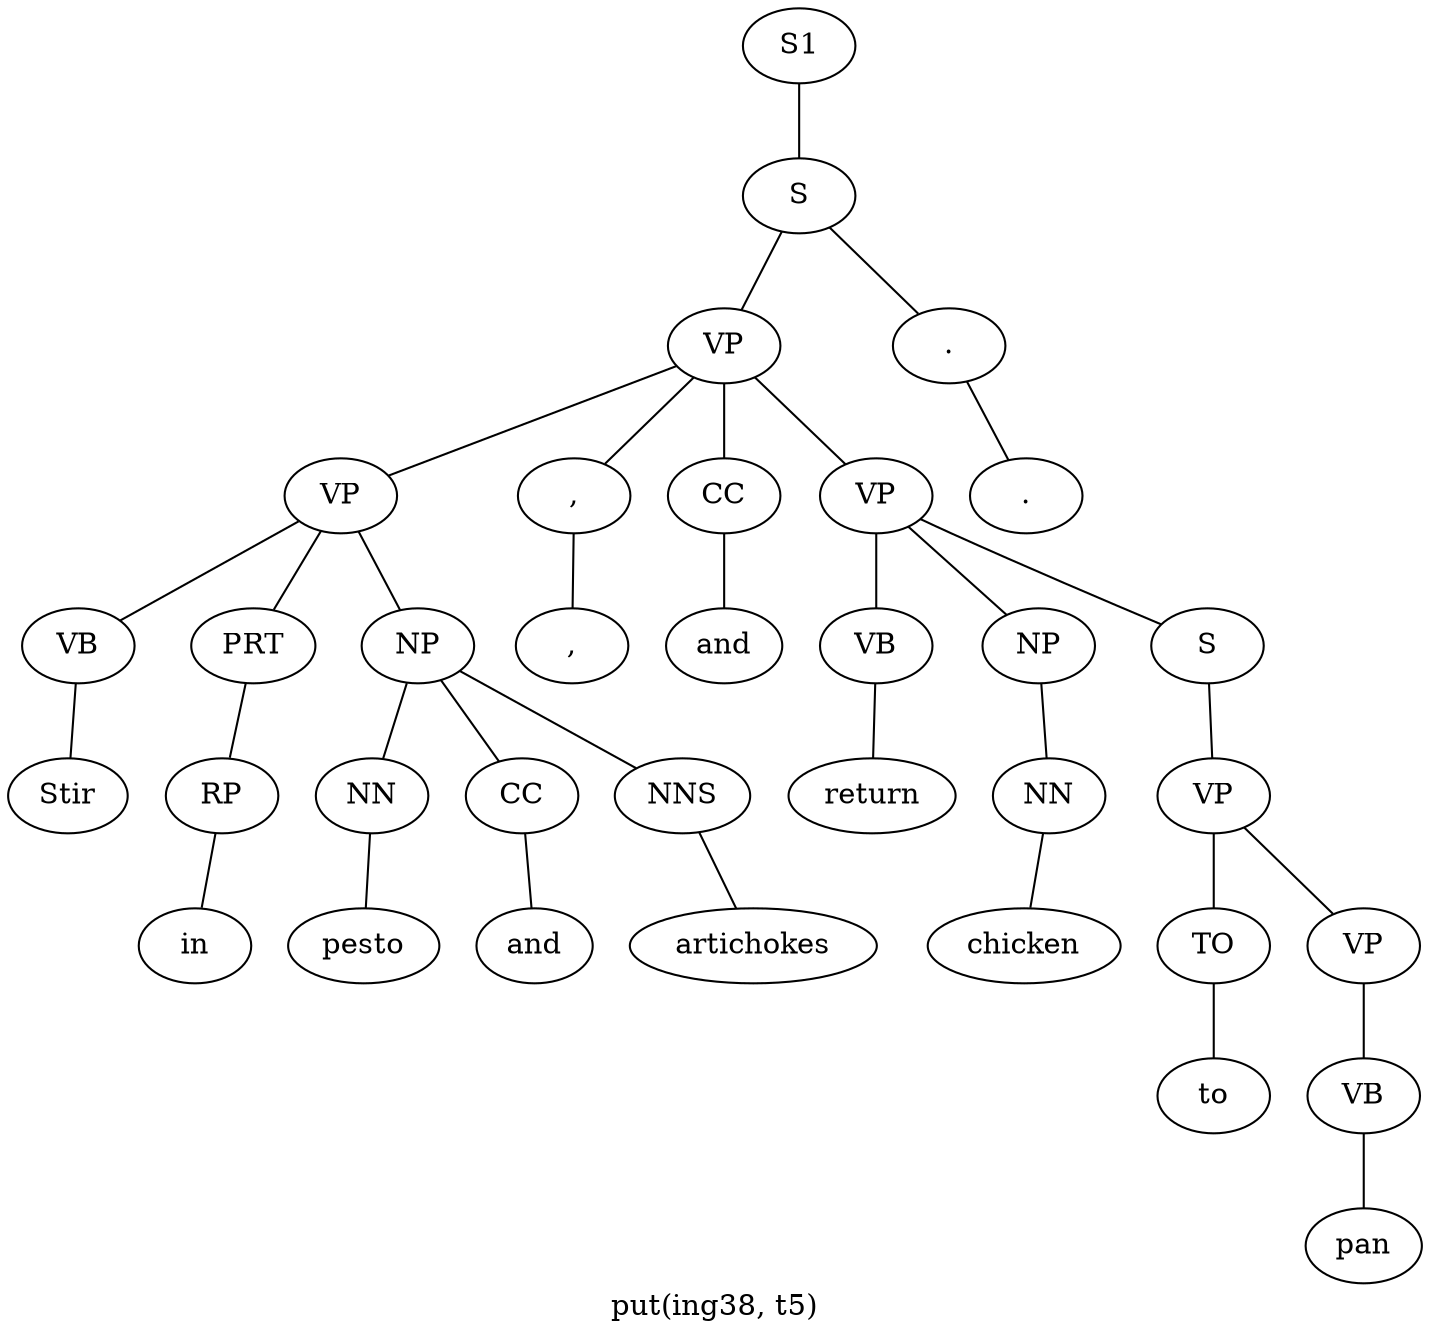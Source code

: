 graph SyntaxGraph {
	label = "put(ing38, t5)";
	Node0 [label="S1"];
	Node1 [label="S"];
	Node2 [label="VP"];
	Node3 [label="VP"];
	Node4 [label="VB"];
	Node5 [label="Stir"];
	Node6 [label="PRT"];
	Node7 [label="RP"];
	Node8 [label="in"];
	Node9 [label="NP"];
	Node10 [label="NN"];
	Node11 [label="pesto"];
	Node12 [label="CC"];
	Node13 [label="and"];
	Node14 [label="NNS"];
	Node15 [label="artichokes"];
	Node16 [label=","];
	Node17 [label=","];
	Node18 [label="CC"];
	Node19 [label="and"];
	Node20 [label="VP"];
	Node21 [label="VB"];
	Node22 [label="return"];
	Node23 [label="NP"];
	Node24 [label="NN"];
	Node25 [label="chicken"];
	Node26 [label="S"];
	Node27 [label="VP"];
	Node28 [label="TO"];
	Node29 [label="to"];
	Node30 [label="VP"];
	Node31 [label="VB"];
	Node32 [label="pan"];
	Node33 [label="."];
	Node34 [label="."];

	Node0 -- Node1;
	Node1 -- Node2;
	Node1 -- Node33;
	Node2 -- Node3;
	Node2 -- Node16;
	Node2 -- Node18;
	Node2 -- Node20;
	Node3 -- Node4;
	Node3 -- Node6;
	Node3 -- Node9;
	Node4 -- Node5;
	Node6 -- Node7;
	Node7 -- Node8;
	Node9 -- Node10;
	Node9 -- Node12;
	Node9 -- Node14;
	Node10 -- Node11;
	Node12 -- Node13;
	Node14 -- Node15;
	Node16 -- Node17;
	Node18 -- Node19;
	Node20 -- Node21;
	Node20 -- Node23;
	Node20 -- Node26;
	Node21 -- Node22;
	Node23 -- Node24;
	Node24 -- Node25;
	Node26 -- Node27;
	Node27 -- Node28;
	Node27 -- Node30;
	Node28 -- Node29;
	Node30 -- Node31;
	Node31 -- Node32;
	Node33 -- Node34;
}